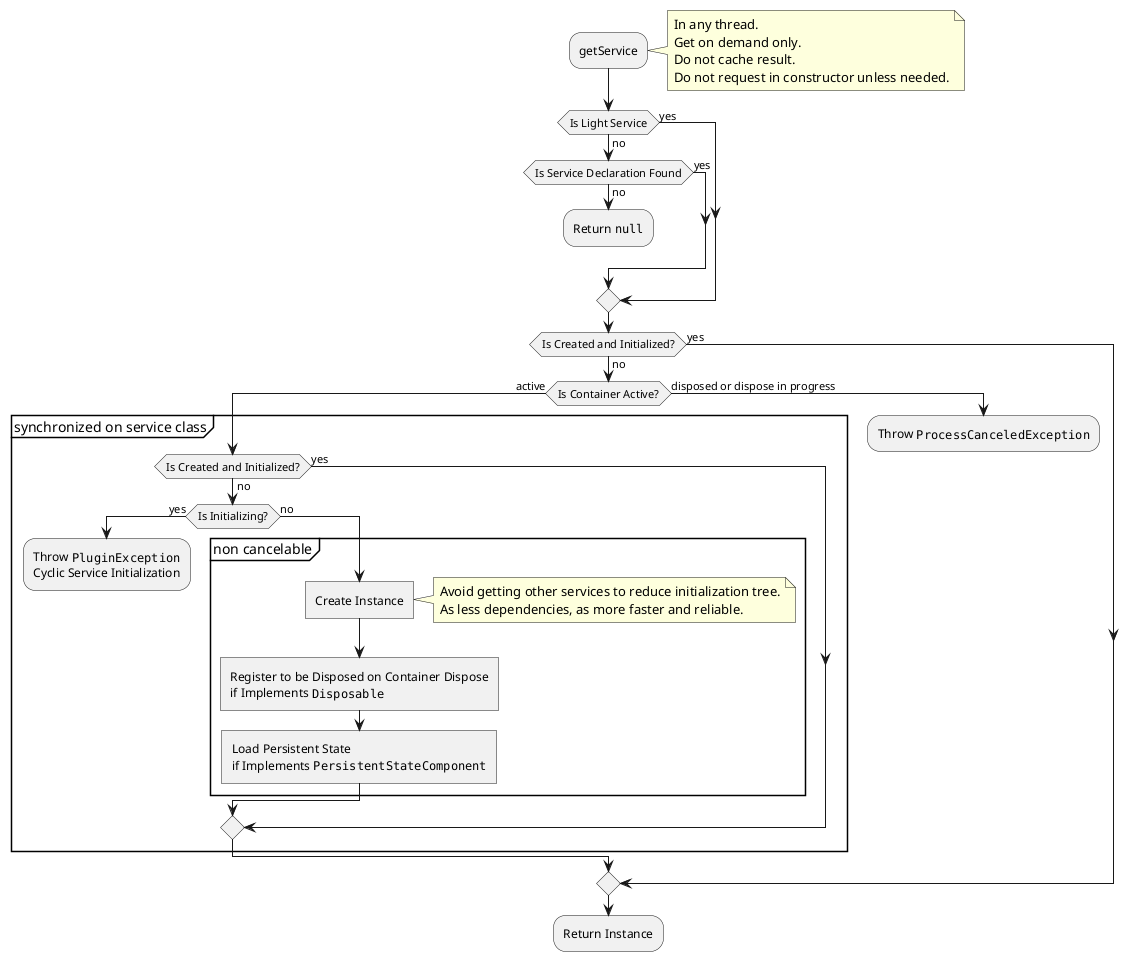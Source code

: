 @startuml
:getService;
note right
  In any thread.
  Get on demand only.
  Do not cache result.
  Do not request in constructor unless needed.
end note

if (Is Light Service) then (yes)
else (no)
  if (Is Service Declaration Found) then (yes)
  else (no)
    :Return ""null"";
    detach
  endif
endif

if (Is Created and Initialized?) then (yes)
else (no)
  if (Is Container Active?) then (active)
    partition "synchronized on service class" {
      if (Is Created and Initialized?) then (yes)
      else (no)
        if (Is Initializing?) then (yes)
          :Throw ""PluginException""
          Cyclic Service Initialization;
          detach
        else (no)
          partition "non cancelable" {
            :Create Instance]
            note right
              Avoid getting other services to reduce initialization tree.
              As less dependencies, as more faster and reliable.
            end note

            :Register to be Disposed on Container Dispose
            if Implements ""Disposable""]
            :Load Persistent State
            if Implements ""PersistentStateComponent""]
          }
        endif
      endif
    }
  else (disposed or dispose in progress)
    :Throw ""ProcessCanceledException"";
    detach
  endif
endif

:Return Instance;

@enduml